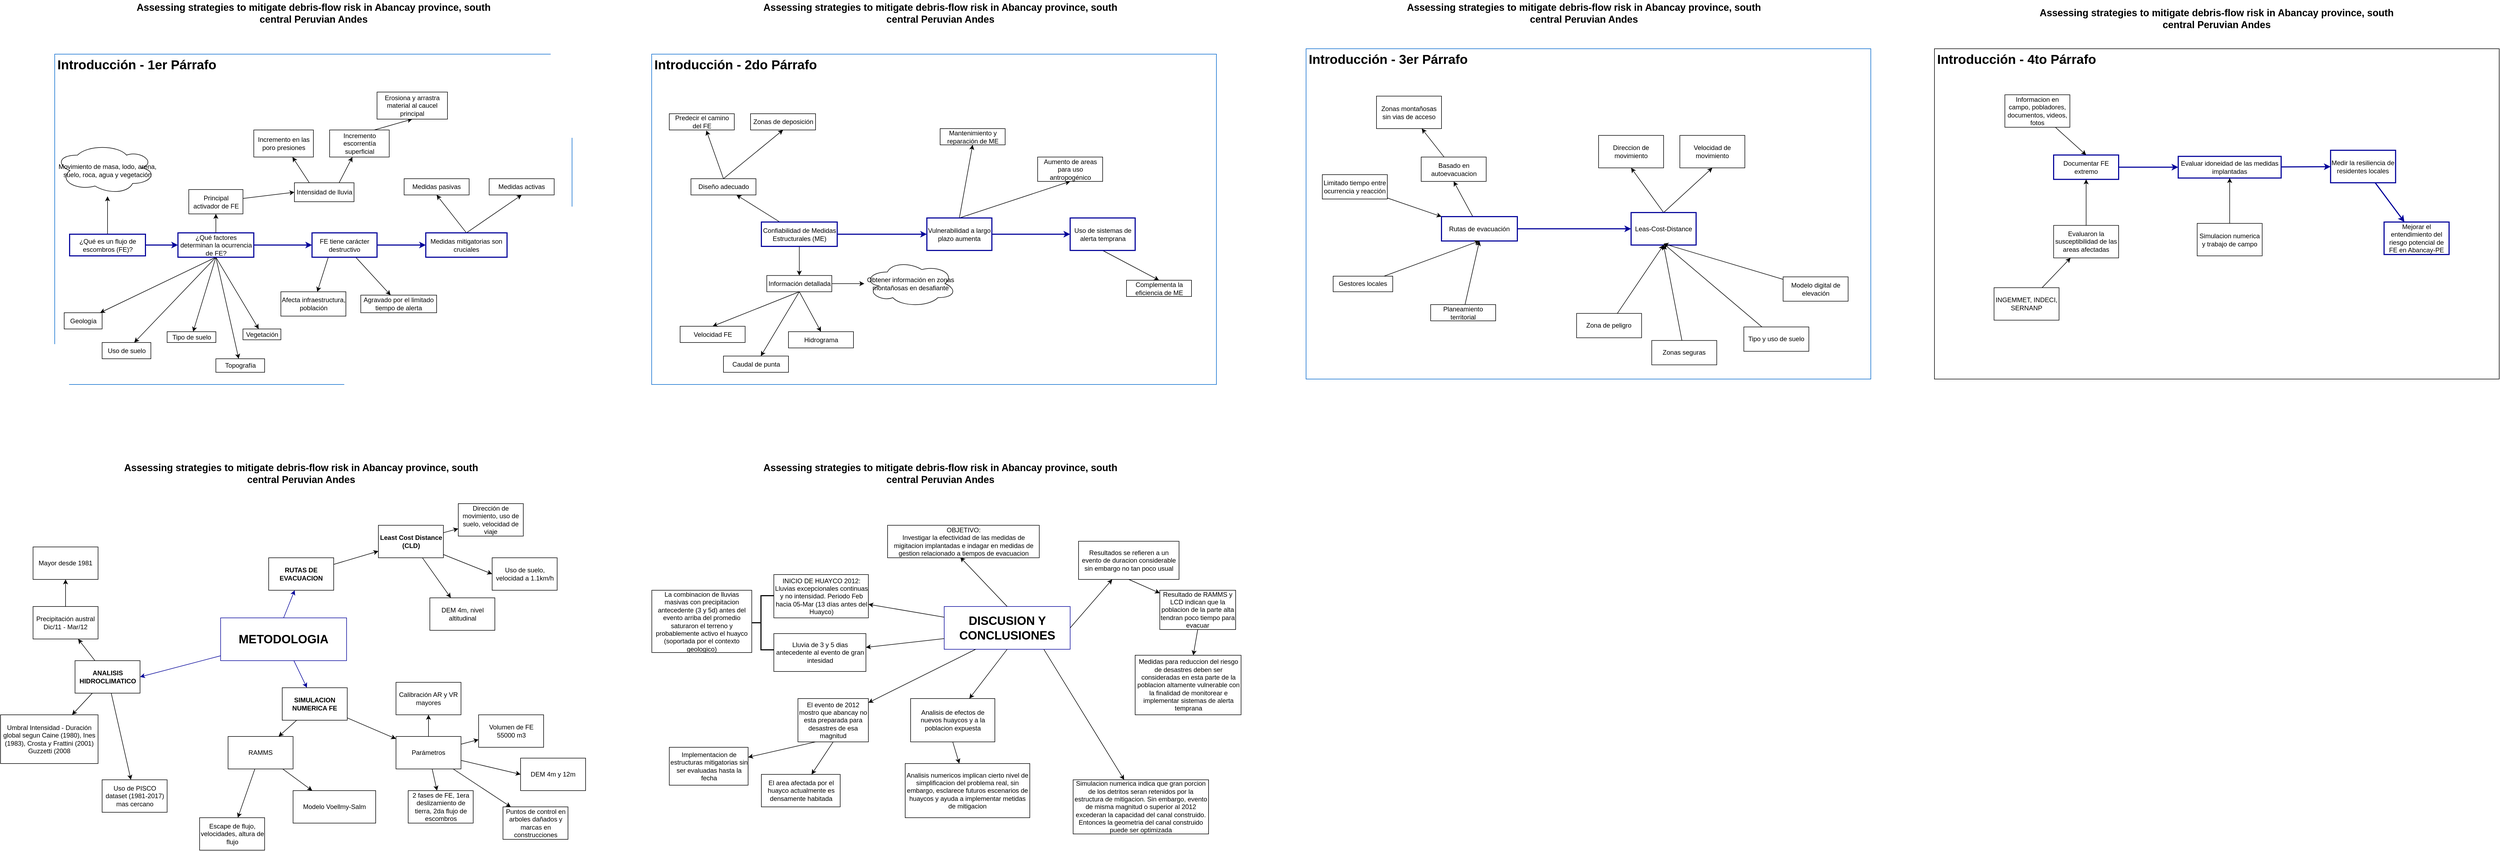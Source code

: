 <mxfile version="13.10.4" type="github">
  <diagram id="wpLm4l1lKHVmqFgt216w" name="Page-1">
    <mxGraphModel dx="1021" dy="529" grid="1" gridSize="10" guides="1" tooltips="1" connect="1" arrows="1" fold="1" page="1" pageScale="1" pageWidth="1169" pageHeight="827" math="0" shadow="0">
      <root>
        <mxCell id="0" />
        <mxCell id="1" parent="0" />
        <mxCell id="ySZGsKwig4zXzQ0qDYDw-18" value="&lt;h1&gt;Introducción - 1er Párrafo&lt;/h1&gt;" style="text;html=1;spacing=5;spacingTop=-20;whiteSpace=wrap;overflow=hidden;rounded=0;strokeColor=#0066CC;direction=west;" parent="1" vertex="1">
          <mxGeometry x="130" y="130" width="955" height="610" as="geometry" />
        </mxCell>
        <mxCell id="wNgRPNMnROrw59EM7K4U-3" value="" style="edgeStyle=orthogonalEdgeStyle;rounded=0;orthogonalLoop=1;jettySize=auto;html=1;strokeColor=#000099;strokeWidth=2;" parent="1" source="5baozU0yPbvPERcWP2Hg-1" target="wNgRPNMnROrw59EM7K4U-1" edge="1">
          <mxGeometry relative="1" as="geometry" />
        </mxCell>
        <mxCell id="wNgRPNMnROrw59EM7K4U-36" value="" style="edgeStyle=none;rounded=0;orthogonalLoop=1;jettySize=auto;html=1;" parent="1" source="5baozU0yPbvPERcWP2Hg-1" target="wNgRPNMnROrw59EM7K4U-35" edge="1">
          <mxGeometry relative="1" as="geometry" />
        </mxCell>
        <mxCell id="5baozU0yPbvPERcWP2Hg-1" value="¿Qué es un flujo de escombros (FE)?" style="rounded=0;whiteSpace=wrap;html=1;strokeColor=#000099;strokeWidth=2;" parent="1" vertex="1">
          <mxGeometry x="157.5" y="462.5" width="140" height="40" as="geometry" />
        </mxCell>
        <mxCell id="5baozU0yPbvPERcWP2Hg-2" value="&lt;div style=&quot;font-size: 18px&quot;&gt;&lt;font style=&quot;font-size: 18px&quot;&gt;&lt;b&gt;Assessing strategies to mitigate debris-flow risk in Abancay province,&amp;nbsp;&lt;/b&gt;&lt;/font&gt;&lt;b&gt;south central Peruvian Andes&lt;/b&gt;&lt;/div&gt;" style="text;html=1;strokeColor=none;fillColor=none;align=center;verticalAlign=middle;whiteSpace=wrap;rounded=0;" parent="1" vertex="1">
          <mxGeometry x="277.5" y="30" width="660" height="50" as="geometry" />
        </mxCell>
        <mxCell id="fSxVsInOuan3p5r798gy-10" value="" style="edgeStyle=orthogonalEdgeStyle;rounded=0;orthogonalLoop=1;jettySize=auto;html=1;" parent="1" edge="1">
          <mxGeometry relative="1" as="geometry">
            <mxPoint x="625.0" y="290" as="sourcePoint" />
          </mxGeometry>
        </mxCell>
        <mxCell id="fSxVsInOuan3p5r798gy-11" value="" style="edgeStyle=orthogonalEdgeStyle;rounded=0;orthogonalLoop=1;jettySize=auto;html=1;" parent="1" edge="1">
          <mxGeometry relative="1" as="geometry">
            <mxPoint x="625.0" y="410" as="sourcePoint" />
          </mxGeometry>
        </mxCell>
        <mxCell id="wNgRPNMnROrw59EM7K4U-4" value="" style="edgeStyle=orthogonalEdgeStyle;rounded=0;orthogonalLoop=1;jettySize=auto;html=1;" parent="1" source="wNgRPNMnROrw59EM7K4U-1" target="wNgRPNMnROrw59EM7K4U-2" edge="1">
          <mxGeometry relative="1" as="geometry" />
        </mxCell>
        <mxCell id="wNgRPNMnROrw59EM7K4U-22" value="" style="rounded=0;orthogonalLoop=1;jettySize=auto;html=1;exitX=0.5;exitY=1;exitDx=0;exitDy=0;" parent="1" source="wNgRPNMnROrw59EM7K4U-1" target="wNgRPNMnROrw59EM7K4U-21" edge="1">
          <mxGeometry relative="1" as="geometry" />
        </mxCell>
        <mxCell id="wNgRPNMnROrw59EM7K4U-26" style="edgeStyle=none;rounded=0;orthogonalLoop=1;jettySize=auto;html=1;exitX=0.5;exitY=1;exitDx=0;exitDy=0;" parent="1" source="wNgRPNMnROrw59EM7K4U-1" target="wNgRPNMnROrw59EM7K4U-28" edge="1">
          <mxGeometry relative="1" as="geometry">
            <mxPoint x="477.5" y="617.5" as="targetPoint" />
          </mxGeometry>
        </mxCell>
        <mxCell id="wNgRPNMnROrw59EM7K4U-29" style="edgeStyle=none;rounded=0;orthogonalLoop=1;jettySize=auto;html=1;exitX=0.5;exitY=1;exitDx=0;exitDy=0;" parent="1" source="wNgRPNMnROrw59EM7K4U-1" target="wNgRPNMnROrw59EM7K4U-30" edge="1">
          <mxGeometry relative="1" as="geometry">
            <mxPoint x="267.5" y="717.5" as="targetPoint" />
          </mxGeometry>
        </mxCell>
        <mxCell id="wNgRPNMnROrw59EM7K4U-31" style="edgeStyle=none;rounded=0;orthogonalLoop=1;jettySize=auto;html=1;exitX=0.5;exitY=1;exitDx=0;exitDy=0;" parent="1" source="wNgRPNMnROrw59EM7K4U-1" target="wNgRPNMnROrw59EM7K4U-32" edge="1">
          <mxGeometry relative="1" as="geometry">
            <mxPoint x="417.676" y="697.5" as="targetPoint" />
          </mxGeometry>
        </mxCell>
        <mxCell id="wNgRPNMnROrw59EM7K4U-33" style="edgeStyle=none;rounded=0;orthogonalLoop=1;jettySize=auto;html=1;exitX=0.5;exitY=1;exitDx=0;exitDy=0;" parent="1" source="wNgRPNMnROrw59EM7K4U-1" target="wNgRPNMnROrw59EM7K4U-34" edge="1">
          <mxGeometry relative="1" as="geometry">
            <mxPoint x="627.5" y="667.5" as="targetPoint" />
          </mxGeometry>
        </mxCell>
        <mxCell id="ySZGsKwig4zXzQ0qDYDw-6" value="" style="edgeStyle=none;rounded=0;orthogonalLoop=1;jettySize=auto;html=1;strokeColor=#000099;strokeWidth=2;" parent="1" source="wNgRPNMnROrw59EM7K4U-1" target="ySZGsKwig4zXzQ0qDYDw-5" edge="1">
          <mxGeometry relative="1" as="geometry" />
        </mxCell>
        <mxCell id="wNgRPNMnROrw59EM7K4U-1" value="¿Qué factores determinan la ocurrencia de FE?" style="rounded=0;whiteSpace=wrap;html=1;strokeColor=#000099;strokeWidth=2;" parent="1" vertex="1">
          <mxGeometry x="357.5" y="460" width="140" height="45" as="geometry" />
        </mxCell>
        <mxCell id="wNgRPNMnROrw59EM7K4U-38" value="" style="edgeStyle=none;rounded=0;orthogonalLoop=1;jettySize=auto;html=1;exitX=0.25;exitY=0;exitDx=0;exitDy=0;" parent="1" source="wNgRPNMnROrw59EM7K4U-42" target="wNgRPNMnROrw59EM7K4U-37" edge="1">
          <mxGeometry relative="1" as="geometry">
            <mxPoint x="605.5" y="397.5" as="sourcePoint" />
          </mxGeometry>
        </mxCell>
        <mxCell id="wNgRPNMnROrw59EM7K4U-41" value="" style="edgeStyle=none;rounded=0;orthogonalLoop=1;jettySize=auto;html=1;exitX=0.75;exitY=0;exitDx=0;exitDy=0;" parent="1" source="wNgRPNMnROrw59EM7K4U-42" target="wNgRPNMnROrw59EM7K4U-40" edge="1">
          <mxGeometry relative="1" as="geometry">
            <mxPoint x="627.5" y="397.5" as="sourcePoint" />
          </mxGeometry>
        </mxCell>
        <mxCell id="wNgRPNMnROrw59EM7K4U-43" style="edgeStyle=none;rounded=0;orthogonalLoop=1;jettySize=auto;html=1;entryX=0;entryY=0.5;entryDx=0;entryDy=0;" parent="1" source="wNgRPNMnROrw59EM7K4U-2" target="wNgRPNMnROrw59EM7K4U-42" edge="1">
          <mxGeometry relative="1" as="geometry" />
        </mxCell>
        <mxCell id="wNgRPNMnROrw59EM7K4U-2" value="Principal activador de FE" style="rounded=0;whiteSpace=wrap;html=1;" parent="1" vertex="1">
          <mxGeometry x="377.5" y="380" width="100" height="45" as="geometry" />
        </mxCell>
        <mxCell id="wNgRPNMnROrw59EM7K4U-21" value="Geología" style="whiteSpace=wrap;html=1;rounded=0;" parent="1" vertex="1">
          <mxGeometry x="147.5" y="607.5" width="70" height="30" as="geometry" />
        </mxCell>
        <mxCell id="wNgRPNMnROrw59EM7K4U-28" value="Topografía" style="rounded=0;whiteSpace=wrap;html=1;" parent="1" vertex="1">
          <mxGeometry x="427.5" y="692.5" width="90" height="25" as="geometry" />
        </mxCell>
        <mxCell id="wNgRPNMnROrw59EM7K4U-30" value="Uso de suelo" style="rounded=0;whiteSpace=wrap;html=1;" parent="1" vertex="1">
          <mxGeometry x="217.5" y="662.5" width="90" height="30" as="geometry" />
        </mxCell>
        <mxCell id="wNgRPNMnROrw59EM7K4U-32" value="Tipo de suelo" style="rounded=0;whiteSpace=wrap;html=1;" parent="1" vertex="1">
          <mxGeometry x="337.5" y="642.5" width="90" height="20" as="geometry" />
        </mxCell>
        <mxCell id="wNgRPNMnROrw59EM7K4U-34" value="Vegetación" style="rounded=0;whiteSpace=wrap;html=1;" parent="1" vertex="1">
          <mxGeometry x="477.5" y="637.5" width="70" height="20" as="geometry" />
        </mxCell>
        <mxCell id="wNgRPNMnROrw59EM7K4U-35" value="Movimiento de masa, lodo, arena, suelo, roca, agua y vegetación" style="ellipse;shape=cloud;whiteSpace=wrap;html=1;rounded=0;direction=west;" parent="1" vertex="1">
          <mxGeometry x="135" y="297.5" width="185" height="95" as="geometry" />
        </mxCell>
        <mxCell id="wNgRPNMnROrw59EM7K4U-37" value="Incremento en las poro presiones" style="rounded=0;whiteSpace=wrap;html=1;" parent="1" vertex="1">
          <mxGeometry x="497.5" y="270" width="110" height="50" as="geometry" />
        </mxCell>
        <mxCell id="ySZGsKwig4zXzQ0qDYDw-3" style="rounded=0;orthogonalLoop=1;jettySize=auto;html=1;exitX=0.75;exitY=0;exitDx=0;exitDy=0;entryX=0.5;entryY=1;entryDx=0;entryDy=0;" parent="1" source="wNgRPNMnROrw59EM7K4U-40" target="ySZGsKwig4zXzQ0qDYDw-2" edge="1">
          <mxGeometry relative="1" as="geometry" />
        </mxCell>
        <mxCell id="wNgRPNMnROrw59EM7K4U-40" value="Incremento escorrentía superficial" style="rounded=0;whiteSpace=wrap;html=1;" parent="1" vertex="1">
          <mxGeometry x="637.5" y="270" width="110" height="50" as="geometry" />
        </mxCell>
        <mxCell id="wNgRPNMnROrw59EM7K4U-42" value="Intensidad de lluvia" style="rounded=0;whiteSpace=wrap;html=1;" parent="1" vertex="1">
          <mxGeometry x="572.5" y="367.5" width="110" height="35" as="geometry" />
        </mxCell>
        <mxCell id="ySZGsKwig4zXzQ0qDYDw-2" value="Erosiona y arrastra material al caucel principal" style="rounded=0;whiteSpace=wrap;html=1;" parent="1" vertex="1">
          <mxGeometry x="725" y="200" width="130" height="50" as="geometry" />
        </mxCell>
        <mxCell id="ySZGsKwig4zXzQ0qDYDw-8" value="" style="edgeStyle=none;rounded=0;orthogonalLoop=1;jettySize=auto;html=1;" parent="1" source="ySZGsKwig4zXzQ0qDYDw-5" target="ySZGsKwig4zXzQ0qDYDw-7" edge="1">
          <mxGeometry relative="1" as="geometry" />
        </mxCell>
        <mxCell id="ySZGsKwig4zXzQ0qDYDw-9" style="edgeStyle=none;rounded=0;orthogonalLoop=1;jettySize=auto;html=1;exitX=0.25;exitY=1;exitDx=0;exitDy=0;" parent="1" source="ySZGsKwig4zXzQ0qDYDw-5" target="ySZGsKwig4zXzQ0qDYDw-10" edge="1">
          <mxGeometry relative="1" as="geometry">
            <mxPoint x="605" y="560" as="targetPoint" />
          </mxGeometry>
        </mxCell>
        <mxCell id="ySZGsKwig4zXzQ0qDYDw-12" value="" style="edgeStyle=none;rounded=0;orthogonalLoop=1;jettySize=auto;html=1;strokeColor=#000099;strokeWidth=2;" parent="1" source="ySZGsKwig4zXzQ0qDYDw-5" target="ySZGsKwig4zXzQ0qDYDw-11" edge="1">
          <mxGeometry relative="1" as="geometry" />
        </mxCell>
        <mxCell id="ySZGsKwig4zXzQ0qDYDw-5" value="FE tiene carácter destructivo" style="whiteSpace=wrap;html=1;rounded=0;strokeColor=#000099;strokeWidth=2;" parent="1" vertex="1">
          <mxGeometry x="605" y="460" width="120" height="45" as="geometry" />
        </mxCell>
        <mxCell id="ySZGsKwig4zXzQ0qDYDw-7" value="Agravado por el limitado tiempo de alerta" style="whiteSpace=wrap;html=1;rounded=0;" parent="1" vertex="1">
          <mxGeometry x="695" y="575" width="140" height="32.5" as="geometry" />
        </mxCell>
        <mxCell id="ySZGsKwig4zXzQ0qDYDw-10" value="Afecta infraestructura, población" style="rounded=0;whiteSpace=wrap;html=1;" parent="1" vertex="1">
          <mxGeometry x="547.5" y="568.75" width="120" height="45" as="geometry" />
        </mxCell>
        <mxCell id="ySZGsKwig4zXzQ0qDYDw-16" style="edgeStyle=none;rounded=0;orthogonalLoop=1;jettySize=auto;html=1;exitX=0.5;exitY=0;exitDx=0;exitDy=0;entryX=0.5;entryY=1;entryDx=0;entryDy=0;" parent="1" source="ySZGsKwig4zXzQ0qDYDw-11" target="ySZGsKwig4zXzQ0qDYDw-14" edge="1">
          <mxGeometry relative="1" as="geometry" />
        </mxCell>
        <mxCell id="ySZGsKwig4zXzQ0qDYDw-17" style="edgeStyle=none;rounded=0;orthogonalLoop=1;jettySize=auto;html=1;exitX=0.5;exitY=0;exitDx=0;exitDy=0;entryX=0.5;entryY=1;entryDx=0;entryDy=0;" parent="1" source="ySZGsKwig4zXzQ0qDYDw-11" target="ySZGsKwig4zXzQ0qDYDw-15" edge="1">
          <mxGeometry relative="1" as="geometry" />
        </mxCell>
        <mxCell id="ySZGsKwig4zXzQ0qDYDw-11" value="Medidas mitigatorias son cruciales" style="whiteSpace=wrap;html=1;rounded=0;strokeColor=#000099;strokeWidth=2;" parent="1" vertex="1">
          <mxGeometry x="815" y="460" width="150" height="45" as="geometry" />
        </mxCell>
        <mxCell id="ySZGsKwig4zXzQ0qDYDw-14" value="Medidas pasivas" style="rounded=0;whiteSpace=wrap;html=1;" parent="1" vertex="1">
          <mxGeometry x="775" y="360" width="120" height="30" as="geometry" />
        </mxCell>
        <mxCell id="ySZGsKwig4zXzQ0qDYDw-15" value="Medidas activas" style="rounded=0;whiteSpace=wrap;html=1;" parent="1" vertex="1">
          <mxGeometry x="932" y="360" width="120" height="30" as="geometry" />
        </mxCell>
        <mxCell id="ySZGsKwig4zXzQ0qDYDw-19" value="&lt;h1&gt;Introducción - 2do Párrafo&lt;/h1&gt;" style="text;html=1;spacing=5;spacingTop=-20;whiteSpace=wrap;overflow=hidden;rounded=0;strokeColor=#0066CC;" parent="1" vertex="1">
          <mxGeometry x="1232" y="130" width="1042.5" height="610" as="geometry" />
        </mxCell>
        <mxCell id="ySZGsKwig4zXzQ0qDYDw-20" value="&lt;div style=&quot;font-size: 18px&quot;&gt;&lt;font style=&quot;font-size: 18px&quot;&gt;&lt;b&gt;Assessing strategies to mitigate debris-flow risk in Abancay province,&amp;nbsp;&lt;/b&gt;&lt;/font&gt;&lt;b&gt;south central Peruvian Andes&lt;/b&gt;&lt;/div&gt;" style="text;html=1;strokeColor=none;fillColor=none;align=center;verticalAlign=middle;whiteSpace=wrap;rounded=0;" parent="1" vertex="1">
          <mxGeometry x="1434.5" y="30" width="660" height="50" as="geometry" />
        </mxCell>
        <mxCell id="ySZGsKwig4zXzQ0qDYDw-23" value="" style="edgeStyle=none;rounded=0;orthogonalLoop=1;jettySize=auto;html=1;" parent="1" source="ySZGsKwig4zXzQ0qDYDw-21" target="ySZGsKwig4zXzQ0qDYDw-22" edge="1">
          <mxGeometry relative="1" as="geometry" />
        </mxCell>
        <mxCell id="ySZGsKwig4zXzQ0qDYDw-29" value="" style="edgeStyle=none;rounded=0;orthogonalLoop=1;jettySize=auto;html=1;" parent="1" source="ySZGsKwig4zXzQ0qDYDw-21" target="ySZGsKwig4zXzQ0qDYDw-28" edge="1">
          <mxGeometry relative="1" as="geometry" />
        </mxCell>
        <mxCell id="Er21plmH31kkiSpSvX1S-9" value="" style="edgeStyle=none;rounded=0;orthogonalLoop=1;jettySize=auto;html=1;strokeColor=#000099;strokeWidth=2;" parent="1" source="ySZGsKwig4zXzQ0qDYDw-21" target="Er21plmH31kkiSpSvX1S-8" edge="1">
          <mxGeometry relative="1" as="geometry" />
        </mxCell>
        <mxCell id="ySZGsKwig4zXzQ0qDYDw-21" value="Confiabilidad de Medidas Estructurales (ME)" style="rounded=0;whiteSpace=wrap;html=1;fillColor=none;strokeColor=#000099;strokeWidth=2;" parent="1" vertex="1">
          <mxGeometry x="1434.5" y="440" width="140" height="45" as="geometry" />
        </mxCell>
        <mxCell id="ySZGsKwig4zXzQ0qDYDw-26" style="edgeStyle=none;rounded=0;orthogonalLoop=1;jettySize=auto;html=1;exitX=0.5;exitY=0;exitDx=0;exitDy=0;entryX=0.57;entryY=1.033;entryDx=0;entryDy=0;entryPerimeter=0;" parent="1" source="ySZGsKwig4zXzQ0qDYDw-22" target="ySZGsKwig4zXzQ0qDYDw-24" edge="1">
          <mxGeometry relative="1" as="geometry" />
        </mxCell>
        <mxCell id="ySZGsKwig4zXzQ0qDYDw-27" style="edgeStyle=none;rounded=0;orthogonalLoop=1;jettySize=auto;html=1;exitX=0.5;exitY=0;exitDx=0;exitDy=0;entryX=0.5;entryY=1;entryDx=0;entryDy=0;" parent="1" source="ySZGsKwig4zXzQ0qDYDw-22" target="ySZGsKwig4zXzQ0qDYDw-25" edge="1">
          <mxGeometry relative="1" as="geometry" />
        </mxCell>
        <mxCell id="ySZGsKwig4zXzQ0qDYDw-22" value="Diseño adecuado" style="rounded=0;whiteSpace=wrap;html=1;strokeColor=#000000;fillColor=none;" parent="1" vertex="1">
          <mxGeometry x="1304.5" y="360" width="120" height="30" as="geometry" />
        </mxCell>
        <mxCell id="ySZGsKwig4zXzQ0qDYDw-24" value="Predecir el camino del FE" style="rounded=0;whiteSpace=wrap;html=1;strokeColor=#000000;fillColor=none;" parent="1" vertex="1">
          <mxGeometry x="1264.5" y="240" width="120" height="30" as="geometry" />
        </mxCell>
        <mxCell id="ySZGsKwig4zXzQ0qDYDw-25" value="Zonas de deposición" style="rounded=0;whiteSpace=wrap;html=1;strokeColor=#000000;fillColor=none;" parent="1" vertex="1">
          <mxGeometry x="1414.5" y="240" width="120" height="30" as="geometry" />
        </mxCell>
        <mxCell id="Er21plmH31kkiSpSvX1S-3" style="rounded=0;orthogonalLoop=1;jettySize=auto;html=1;exitX=0.5;exitY=1;exitDx=0;exitDy=0;entryX=0.5;entryY=0;entryDx=0;entryDy=0;" parent="1" source="ySZGsKwig4zXzQ0qDYDw-28" target="ySZGsKwig4zXzQ0qDYDw-30" edge="1">
          <mxGeometry relative="1" as="geometry" />
        </mxCell>
        <mxCell id="Er21plmH31kkiSpSvX1S-4" style="edgeStyle=none;rounded=0;orthogonalLoop=1;jettySize=auto;html=1;exitX=0.5;exitY=1;exitDx=0;exitDy=0;" parent="1" source="ySZGsKwig4zXzQ0qDYDw-28" target="Er21plmH31kkiSpSvX1S-1" edge="1">
          <mxGeometry relative="1" as="geometry" />
        </mxCell>
        <mxCell id="Er21plmH31kkiSpSvX1S-5" style="edgeStyle=none;rounded=0;orthogonalLoop=1;jettySize=auto;html=1;exitX=0.5;exitY=1;exitDx=0;exitDy=0;entryX=0.5;entryY=0;entryDx=0;entryDy=0;" parent="1" source="ySZGsKwig4zXzQ0qDYDw-28" target="Er21plmH31kkiSpSvX1S-2" edge="1">
          <mxGeometry relative="1" as="geometry" />
        </mxCell>
        <mxCell id="Er21plmH31kkiSpSvX1S-7" value="" style="edgeStyle=none;rounded=0;orthogonalLoop=1;jettySize=auto;html=1;" parent="1" source="ySZGsKwig4zXzQ0qDYDw-28" target="Er21plmH31kkiSpSvX1S-6" edge="1">
          <mxGeometry relative="1" as="geometry" />
        </mxCell>
        <mxCell id="ySZGsKwig4zXzQ0qDYDw-28" value="Información detallada" style="whiteSpace=wrap;html=1;rounded=0;fillColor=none;" parent="1" vertex="1">
          <mxGeometry x="1444.5" y="538.75" width="120" height="30" as="geometry" />
        </mxCell>
        <mxCell id="ySZGsKwig4zXzQ0qDYDw-30" value="Velocidad FE" style="rounded=0;whiteSpace=wrap;html=1;strokeColor=#000000;fillColor=none;" parent="1" vertex="1">
          <mxGeometry x="1284.5" y="632.5" width="120" height="30" as="geometry" />
        </mxCell>
        <mxCell id="Er21plmH31kkiSpSvX1S-1" value="Caudal de punta" style="rounded=0;whiteSpace=wrap;html=1;strokeColor=#000000;fillColor=none;" parent="1" vertex="1">
          <mxGeometry x="1364.5" y="687.5" width="120" height="30" as="geometry" />
        </mxCell>
        <mxCell id="Er21plmH31kkiSpSvX1S-2" value="Hidrograma" style="rounded=0;whiteSpace=wrap;html=1;strokeColor=#000000;fillColor=none;" parent="1" vertex="1">
          <mxGeometry x="1484.5" y="642.5" width="120" height="30" as="geometry" />
        </mxCell>
        <mxCell id="Er21plmH31kkiSpSvX1S-6" value="Obtener información en zonas montañosas en desafiante" style="ellipse;shape=cloud;whiteSpace=wrap;html=1;rounded=0;fillColor=none;" parent="1" vertex="1">
          <mxGeometry x="1624.5" y="510.63" width="170" height="86.25" as="geometry" />
        </mxCell>
        <mxCell id="Er21plmH31kkiSpSvX1S-12" style="edgeStyle=none;rounded=0;orthogonalLoop=1;jettySize=auto;html=1;exitX=0.5;exitY=0;exitDx=0;exitDy=0;entryX=0.5;entryY=1;entryDx=0;entryDy=0;" parent="1" source="Er21plmH31kkiSpSvX1S-8" target="Er21plmH31kkiSpSvX1S-10" edge="1">
          <mxGeometry relative="1" as="geometry" />
        </mxCell>
        <mxCell id="Er21plmH31kkiSpSvX1S-13" style="edgeStyle=none;rounded=0;orthogonalLoop=1;jettySize=auto;html=1;exitX=0.5;exitY=0;exitDx=0;exitDy=0;entryX=0.5;entryY=1;entryDx=0;entryDy=0;" parent="1" source="Er21plmH31kkiSpSvX1S-8" target="Er21plmH31kkiSpSvX1S-11" edge="1">
          <mxGeometry relative="1" as="geometry" />
        </mxCell>
        <mxCell id="Er21plmH31kkiSpSvX1S-15" value="" style="edgeStyle=none;rounded=0;orthogonalLoop=1;jettySize=auto;html=1;strokeColor=#000099;strokeWidth=2;" parent="1" source="Er21plmH31kkiSpSvX1S-8" target="Er21plmH31kkiSpSvX1S-14" edge="1">
          <mxGeometry relative="1" as="geometry" />
        </mxCell>
        <mxCell id="Er21plmH31kkiSpSvX1S-8" value="Vulnerabilidad a largo plazo aumenta" style="whiteSpace=wrap;html=1;rounded=0;fillColor=none;strokeColor=#000099;strokeWidth=2;" parent="1" vertex="1">
          <mxGeometry x="1740" y="432.5" width="120" height="60" as="geometry" />
        </mxCell>
        <mxCell id="Er21plmH31kkiSpSvX1S-10" value="Mantenimiento y reparación de ME" style="rounded=0;whiteSpace=wrap;html=1;" parent="1" vertex="1">
          <mxGeometry x="1764.5" y="267.5" width="120" height="30" as="geometry" />
        </mxCell>
        <mxCell id="Er21plmH31kkiSpSvX1S-11" value="Aumento de areas para uso antropogénico" style="rounded=0;whiteSpace=wrap;html=1;" parent="1" vertex="1">
          <mxGeometry x="1944.5" y="320" width="120" height="45" as="geometry" />
        </mxCell>
        <mxCell id="Er21plmH31kkiSpSvX1S-17" style="edgeStyle=none;rounded=0;orthogonalLoop=1;jettySize=auto;html=1;exitX=0.5;exitY=1;exitDx=0;exitDy=0;entryX=0.5;entryY=0;entryDx=0;entryDy=0;" parent="1" source="Er21plmH31kkiSpSvX1S-14" target="Er21plmH31kkiSpSvX1S-16" edge="1">
          <mxGeometry relative="1" as="geometry" />
        </mxCell>
        <mxCell id="Er21plmH31kkiSpSvX1S-14" value="Uso de sistemas de alerta temprana" style="whiteSpace=wrap;html=1;rounded=0;fillColor=none;strokeColor=#000099;strokeWidth=2;" parent="1" vertex="1">
          <mxGeometry x="2004.5" y="432.5" width="120" height="60" as="geometry" />
        </mxCell>
        <mxCell id="Er21plmH31kkiSpSvX1S-16" value="Complementa la eficiencia de ME" style="rounded=0;whiteSpace=wrap;html=1;" parent="1" vertex="1">
          <mxGeometry x="2108.5" y="547.5" width="120" height="30" as="geometry" />
        </mxCell>
        <mxCell id="xFOhFiwMslcYFL14uzYc-1" value="&lt;h1&gt;Introducción - 3er Párrafo&lt;/h1&gt;" style="text;html=1;spacing=5;spacingTop=-20;whiteSpace=wrap;overflow=hidden;rounded=0;strokeColor=#0066CC;" parent="1" vertex="1">
          <mxGeometry x="2440" y="120" width="1042.5" height="610" as="geometry" />
        </mxCell>
        <mxCell id="xFOhFiwMslcYFL14uzYc-4" value="" style="edgeStyle=none;rounded=0;orthogonalLoop=1;jettySize=auto;html=1;strokeColor=#000099;strokeWidth=2;" parent="1" source="xFOhFiwMslcYFL14uzYc-5" target="xFOhFiwMslcYFL14uzYc-23" edge="1">
          <mxGeometry relative="1" as="geometry" />
        </mxCell>
        <mxCell id="2iJ0x8jLQ9vWATZGjLlb-4" style="rounded=0;orthogonalLoop=1;jettySize=auto;html=1;entryX=0.5;entryY=1;entryDx=0;entryDy=0;" parent="1" source="xFOhFiwMslcYFL14uzYc-5" target="2iJ0x8jLQ9vWATZGjLlb-3" edge="1">
          <mxGeometry relative="1" as="geometry" />
        </mxCell>
        <mxCell id="xFOhFiwMslcYFL14uzYc-5" value="Rutas de evacuación" style="rounded=0;whiteSpace=wrap;html=1;fillColor=none;strokeColor=#000099;strokeWidth=2;" parent="1" vertex="1">
          <mxGeometry x="2690" y="430" width="140" height="45" as="geometry" />
        </mxCell>
        <mxCell id="2iJ0x8jLQ9vWATZGjLlb-28" style="edgeStyle=none;rounded=0;orthogonalLoop=1;jettySize=auto;html=1;entryX=0.5;entryY=1;entryDx=0;entryDy=0;exitX=0.5;exitY=0;exitDx=0;exitDy=0;" parent="1" source="xFOhFiwMslcYFL14uzYc-23" target="2iJ0x8jLQ9vWATZGjLlb-15" edge="1">
          <mxGeometry relative="1" as="geometry" />
        </mxCell>
        <mxCell id="2iJ0x8jLQ9vWATZGjLlb-29" style="edgeStyle=none;rounded=0;orthogonalLoop=1;jettySize=auto;html=1;exitX=0.5;exitY=0;exitDx=0;exitDy=0;entryX=0.5;entryY=1;entryDx=0;entryDy=0;" parent="1" source="xFOhFiwMslcYFL14uzYc-23" target="2iJ0x8jLQ9vWATZGjLlb-17" edge="1">
          <mxGeometry relative="1" as="geometry" />
        </mxCell>
        <mxCell id="xFOhFiwMslcYFL14uzYc-23" value="Leas-Cost-Distance" style="whiteSpace=wrap;html=1;rounded=0;fillColor=none;strokeColor=#000099;strokeWidth=2;" parent="1" vertex="1">
          <mxGeometry x="3040" y="422.5" width="120" height="60" as="geometry" />
        </mxCell>
        <mxCell id="xFOhFiwMslcYFL14uzYc-29" value="&lt;div style=&quot;font-size: 18px&quot;&gt;&lt;font style=&quot;font-size: 18px&quot;&gt;&lt;b&gt;Assessing strategies to mitigate debris-flow risk in Abancay province,&amp;nbsp;&lt;/b&gt;&lt;/font&gt;&lt;b&gt;south central Peruvian Andes&lt;/b&gt;&lt;/div&gt;" style="text;html=1;strokeColor=none;fillColor=none;align=center;verticalAlign=middle;whiteSpace=wrap;rounded=0;" parent="1" vertex="1">
          <mxGeometry x="2622.5" y="30" width="660" height="50" as="geometry" />
        </mxCell>
        <mxCell id="2iJ0x8jLQ9vWATZGjLlb-6" value="" style="edgeStyle=none;rounded=0;orthogonalLoop=1;jettySize=auto;html=1;" parent="1" source="2iJ0x8jLQ9vWATZGjLlb-3" target="2iJ0x8jLQ9vWATZGjLlb-5" edge="1">
          <mxGeometry relative="1" as="geometry" />
        </mxCell>
        <mxCell id="2iJ0x8jLQ9vWATZGjLlb-3" value="Basado en autoevacuacion" style="rounded=0;whiteSpace=wrap;html=1;" parent="1" vertex="1">
          <mxGeometry x="2652.5" y="320" width="120" height="45" as="geometry" />
        </mxCell>
        <mxCell id="2iJ0x8jLQ9vWATZGjLlb-5" value="Zonas montañosas sin vias de acceso" style="whiteSpace=wrap;html=1;rounded=0;" parent="1" vertex="1">
          <mxGeometry x="2570" y="207.5" width="120" height="60" as="geometry" />
        </mxCell>
        <mxCell id="2iJ0x8jLQ9vWATZGjLlb-8" style="edgeStyle=none;rounded=0;orthogonalLoop=1;jettySize=auto;html=1;entryX=0.5;entryY=1;entryDx=0;entryDy=0;" parent="1" source="2iJ0x8jLQ9vWATZGjLlb-7" target="xFOhFiwMslcYFL14uzYc-5" edge="1">
          <mxGeometry relative="1" as="geometry" />
        </mxCell>
        <mxCell id="2iJ0x8jLQ9vWATZGjLlb-7" value="Gestores locales" style="rounded=0;whiteSpace=wrap;html=1;" parent="1" vertex="1">
          <mxGeometry x="2490" y="540" width="110" height="28.76" as="geometry" />
        </mxCell>
        <mxCell id="2iJ0x8jLQ9vWATZGjLlb-10" style="edgeStyle=none;rounded=0;orthogonalLoop=1;jettySize=auto;html=1;entryX=0.5;entryY=1;entryDx=0;entryDy=0;" parent="1" source="2iJ0x8jLQ9vWATZGjLlb-9" target="xFOhFiwMslcYFL14uzYc-5" edge="1">
          <mxGeometry relative="1" as="geometry" />
        </mxCell>
        <mxCell id="2iJ0x8jLQ9vWATZGjLlb-9" value="Planeamiento territorial" style="rounded=0;whiteSpace=wrap;html=1;" parent="1" vertex="1">
          <mxGeometry x="2670" y="592.5" width="120" height="30" as="geometry" />
        </mxCell>
        <mxCell id="2iJ0x8jLQ9vWATZGjLlb-14" style="edgeStyle=none;rounded=0;orthogonalLoop=1;jettySize=auto;html=1;entryX=0;entryY=0;entryDx=0;entryDy=0;" parent="1" source="2iJ0x8jLQ9vWATZGjLlb-13" target="xFOhFiwMslcYFL14uzYc-5" edge="1">
          <mxGeometry relative="1" as="geometry" />
        </mxCell>
        <mxCell id="2iJ0x8jLQ9vWATZGjLlb-13" value="Limitado tiempo entre ocurrencia y reacción" style="rounded=0;whiteSpace=wrap;html=1;" parent="1" vertex="1">
          <mxGeometry x="2470" y="352.5" width="120" height="45" as="geometry" />
        </mxCell>
        <mxCell id="2iJ0x8jLQ9vWATZGjLlb-15" value="Direccion de movimiento" style="rounded=0;whiteSpace=wrap;html=1;" parent="1" vertex="1">
          <mxGeometry x="2980" y="280" width="120" height="60" as="geometry" />
        </mxCell>
        <mxCell id="2iJ0x8jLQ9vWATZGjLlb-26" style="edgeStyle=none;rounded=0;orthogonalLoop=1;jettySize=auto;html=1;" parent="1" source="2iJ0x8jLQ9vWATZGjLlb-16" edge="1">
          <mxGeometry relative="1" as="geometry">
            <mxPoint x="3100" y="480" as="targetPoint" />
          </mxGeometry>
        </mxCell>
        <mxCell id="2iJ0x8jLQ9vWATZGjLlb-16" value="Tipo y uso de suelo" style="rounded=0;whiteSpace=wrap;html=1;" parent="1" vertex="1">
          <mxGeometry x="3248.13" y="633.75" width="120" height="45" as="geometry" />
        </mxCell>
        <mxCell id="2iJ0x8jLQ9vWATZGjLlb-17" value="Velocidad de movimiento" style="rounded=0;whiteSpace=wrap;html=1;" parent="1" vertex="1">
          <mxGeometry x="3130" y="280" width="120" height="60" as="geometry" />
        </mxCell>
        <mxCell id="2iJ0x8jLQ9vWATZGjLlb-23" style="edgeStyle=none;rounded=0;orthogonalLoop=1;jettySize=auto;html=1;entryX=0.5;entryY=1;entryDx=0;entryDy=0;" parent="1" source="2iJ0x8jLQ9vWATZGjLlb-18" target="xFOhFiwMslcYFL14uzYc-23" edge="1">
          <mxGeometry relative="1" as="geometry" />
        </mxCell>
        <mxCell id="2iJ0x8jLQ9vWATZGjLlb-18" value="Zona de peligro" style="rounded=0;whiteSpace=wrap;html=1;" parent="1" vertex="1">
          <mxGeometry x="2939.38" y="608.75" width="120" height="45" as="geometry" />
        </mxCell>
        <mxCell id="2iJ0x8jLQ9vWATZGjLlb-25" style="edgeStyle=none;rounded=0;orthogonalLoop=1;jettySize=auto;html=1;" parent="1" source="2iJ0x8jLQ9vWATZGjLlb-21" edge="1">
          <mxGeometry relative="1" as="geometry">
            <mxPoint x="3100" y="480" as="targetPoint" />
          </mxGeometry>
        </mxCell>
        <mxCell id="2iJ0x8jLQ9vWATZGjLlb-21" value="Modelo digital de elevación" style="rounded=0;whiteSpace=wrap;html=1;" parent="1" vertex="1">
          <mxGeometry x="3320.63" y="541.25" width="120" height="45" as="geometry" />
        </mxCell>
        <mxCell id="2iJ0x8jLQ9vWATZGjLlb-24" style="edgeStyle=none;rounded=0;orthogonalLoop=1;jettySize=auto;html=1;entryX=0.5;entryY=1;entryDx=0;entryDy=0;" parent="1" source="2iJ0x8jLQ9vWATZGjLlb-22" target="xFOhFiwMslcYFL14uzYc-23" edge="1">
          <mxGeometry relative="1" as="geometry" />
        </mxCell>
        <mxCell id="2iJ0x8jLQ9vWATZGjLlb-22" value="Zonas seguras" style="rounded=0;whiteSpace=wrap;html=1;" parent="1" vertex="1">
          <mxGeometry x="3078.13" y="658.75" width="120" height="45" as="geometry" />
        </mxCell>
        <mxCell id="2iJ0x8jLQ9vWATZGjLlb-31" value="&lt;h1&gt;Introducción - 4to Párrafo&lt;/h1&gt;" style="text;html=1;spacing=5;spacingTop=-20;whiteSpace=wrap;overflow=hidden;rounded=0;strokeColor=#000000;" parent="1" vertex="1">
          <mxGeometry x="3600" y="120" width="1042.5" height="610" as="geometry" />
        </mxCell>
        <mxCell id="2iJ0x8jLQ9vWATZGjLlb-32" value="&lt;div style=&quot;font-size: 18px&quot;&gt;&lt;font style=&quot;font-size: 18px&quot;&gt;&lt;b&gt;Assessing strategies to mitigate debris-flow risk in Abancay province,&amp;nbsp;&lt;/b&gt;&lt;/font&gt;&lt;b&gt;south central Peruvian Andes&lt;/b&gt;&lt;/div&gt;" style="text;html=1;strokeColor=none;fillColor=none;align=center;verticalAlign=middle;whiteSpace=wrap;rounded=0;" parent="1" vertex="1">
          <mxGeometry x="3791.25" y="40" width="660" height="50" as="geometry" />
        </mxCell>
        <mxCell id="2iJ0x8jLQ9vWATZGjLlb-42" style="edgeStyle=none;rounded=0;orthogonalLoop=1;jettySize=auto;html=1;entryX=0;entryY=0.5;entryDx=0;entryDy=0;strokeWidth=2;strokeColor=#000099;" parent="1" source="2iJ0x8jLQ9vWATZGjLlb-33" target="2iJ0x8jLQ9vWATZGjLlb-34" edge="1">
          <mxGeometry relative="1" as="geometry" />
        </mxCell>
        <mxCell id="2iJ0x8jLQ9vWATZGjLlb-33" value="Documentar FE extremo" style="rounded=0;whiteSpace=wrap;html=1;strokeWidth=2;strokeColor=#000099;" parent="1" vertex="1">
          <mxGeometry x="3820" y="316.25" width="120" height="45" as="geometry" />
        </mxCell>
        <mxCell id="2iJ0x8jLQ9vWATZGjLlb-43" style="edgeStyle=none;rounded=0;orthogonalLoop=1;jettySize=auto;html=1;strokeWidth=2;strokeColor=#000099;" parent="1" source="2iJ0x8jLQ9vWATZGjLlb-34" target="2iJ0x8jLQ9vWATZGjLlb-35" edge="1">
          <mxGeometry relative="1" as="geometry" />
        </mxCell>
        <mxCell id="2iJ0x8jLQ9vWATZGjLlb-34" value="Evaluar idoneidad de las medidas implantadas" style="rounded=0;whiteSpace=wrap;html=1;strokeWidth=2;strokeColor=#000099;" parent="1" vertex="1">
          <mxGeometry x="4050" y="318.75" width="190" height="40" as="geometry" />
        </mxCell>
        <mxCell id="2iJ0x8jLQ9vWATZGjLlb-52" value="" style="edgeStyle=none;rounded=0;orthogonalLoop=1;jettySize=auto;html=1;strokeWidth=2;strokeColor=#000099;" parent="1" source="2iJ0x8jLQ9vWATZGjLlb-35" target="2iJ0x8jLQ9vWATZGjLlb-51" edge="1">
          <mxGeometry relative="1" as="geometry" />
        </mxCell>
        <mxCell id="2iJ0x8jLQ9vWATZGjLlb-35" value="Medir la resiliencia de residentes locales" style="rounded=0;whiteSpace=wrap;html=1;strokeWidth=2;strokeColor=#000099;" parent="1" vertex="1">
          <mxGeometry x="4331.25" y="307.5" width="120" height="60" as="geometry" />
        </mxCell>
        <mxCell id="2iJ0x8jLQ9vWATZGjLlb-38" value="" style="edgeStyle=none;rounded=0;orthogonalLoop=1;jettySize=auto;html=1;" parent="1" source="2iJ0x8jLQ9vWATZGjLlb-36" target="2iJ0x8jLQ9vWATZGjLlb-37" edge="1">
          <mxGeometry relative="1" as="geometry" />
        </mxCell>
        <mxCell id="2iJ0x8jLQ9vWATZGjLlb-36" value="INGEMMET, INDECI, SERNANP" style="rounded=0;whiteSpace=wrap;html=1;" parent="1" vertex="1">
          <mxGeometry x="3710" y="561.25" width="120" height="60" as="geometry" />
        </mxCell>
        <mxCell id="2iJ0x8jLQ9vWATZGjLlb-39" style="edgeStyle=none;rounded=0;orthogonalLoop=1;jettySize=auto;html=1;entryX=0.5;entryY=1;entryDx=0;entryDy=0;" parent="1" source="2iJ0x8jLQ9vWATZGjLlb-37" target="2iJ0x8jLQ9vWATZGjLlb-33" edge="1">
          <mxGeometry relative="1" as="geometry" />
        </mxCell>
        <mxCell id="2iJ0x8jLQ9vWATZGjLlb-37" value="Evaluaron la susceptibilidad de las areas afectadas" style="rounded=0;whiteSpace=wrap;html=1;" parent="1" vertex="1">
          <mxGeometry x="3820" y="446.25" width="120" height="60" as="geometry" />
        </mxCell>
        <mxCell id="2iJ0x8jLQ9vWATZGjLlb-46" style="edgeStyle=none;rounded=0;orthogonalLoop=1;jettySize=auto;html=1;entryX=0.5;entryY=1;entryDx=0;entryDy=0;strokeWidth=1;" parent="1" source="2iJ0x8jLQ9vWATZGjLlb-44" target="2iJ0x8jLQ9vWATZGjLlb-34" edge="1">
          <mxGeometry relative="1" as="geometry" />
        </mxCell>
        <mxCell id="2iJ0x8jLQ9vWATZGjLlb-44" value="Simulacion numerica y trabajo de campo" style="rounded=0;whiteSpace=wrap;html=1;strokeWidth=1;" parent="1" vertex="1">
          <mxGeometry x="4085" y="442.5" width="120" height="60" as="geometry" />
        </mxCell>
        <mxCell id="2iJ0x8jLQ9vWATZGjLlb-50" style="edgeStyle=none;rounded=0;orthogonalLoop=1;jettySize=auto;html=1;entryX=0.5;entryY=0;entryDx=0;entryDy=0;strokeColor=#000000;strokeWidth=1;" parent="1" source="2iJ0x8jLQ9vWATZGjLlb-49" target="2iJ0x8jLQ9vWATZGjLlb-33" edge="1">
          <mxGeometry relative="1" as="geometry" />
        </mxCell>
        <mxCell id="2iJ0x8jLQ9vWATZGjLlb-49" value="Informacion en campo, pobladores, documentos, videos, fotos" style="rounded=0;whiteSpace=wrap;html=1;strokeColor=#000000;strokeWidth=1;" parent="1" vertex="1">
          <mxGeometry x="3730" y="205" width="120" height="60" as="geometry" />
        </mxCell>
        <mxCell id="2iJ0x8jLQ9vWATZGjLlb-51" value="Mejorar el entendimiento del riesgo potencial de FE en Abancay-PE" style="whiteSpace=wrap;html=1;rounded=0;strokeColor=#000099;strokeWidth=2;" parent="1" vertex="1">
          <mxGeometry x="4430" y="440" width="120" height="60" as="geometry" />
        </mxCell>
        <mxCell id="vYYVeHFWFDDA40Wc0l0g-1" value="&lt;div style=&quot;font-size: 18px&quot;&gt;&lt;font style=&quot;font-size: 18px&quot;&gt;&lt;b&gt;Assessing strategies to mitigate debris-flow risk in Abancay province,&amp;nbsp;&lt;/b&gt;&lt;/font&gt;&lt;b&gt;south central Peruvian Andes&lt;/b&gt;&lt;/div&gt;" style="text;html=1;strokeColor=none;fillColor=none;align=center;verticalAlign=middle;whiteSpace=wrap;rounded=0;" parent="1" vertex="1">
          <mxGeometry x="255" y="880" width="660" height="50" as="geometry" />
        </mxCell>
        <mxCell id="vYYVeHFWFDDA40Wc0l0g-12" style="edgeStyle=none;rounded=0;orthogonalLoop=1;jettySize=auto;html=1;entryX=1;entryY=0.5;entryDx=0;entryDy=0;strokeColor=#000099;" parent="1" source="vYYVeHFWFDDA40Wc0l0g-2" target="vYYVeHFWFDDA40Wc0l0g-3" edge="1">
          <mxGeometry relative="1" as="geometry" />
        </mxCell>
        <mxCell id="vYYVeHFWFDDA40Wc0l0g-14" value="" style="edgeStyle=none;rounded=0;orthogonalLoop=1;jettySize=auto;html=1;strokeColor=#000099;" parent="1" source="vYYVeHFWFDDA40Wc0l0g-2" target="vYYVeHFWFDDA40Wc0l0g-13" edge="1">
          <mxGeometry relative="1" as="geometry" />
        </mxCell>
        <mxCell id="vYYVeHFWFDDA40Wc0l0g-35" value="" style="edgeStyle=none;rounded=0;orthogonalLoop=1;jettySize=auto;html=1;exitX=0.5;exitY=0;exitDx=0;exitDy=0;strokeColor=#000099;" parent="1" source="vYYVeHFWFDDA40Wc0l0g-2" target="vYYVeHFWFDDA40Wc0l0g-34" edge="1">
          <mxGeometry relative="1" as="geometry">
            <mxPoint x="623.745" y="1171" as="sourcePoint" />
          </mxGeometry>
        </mxCell>
        <mxCell id="vYYVeHFWFDDA40Wc0l0g-2" value="&lt;b&gt;&lt;font style=&quot;font-size: 22px&quot;&gt;METODOLOGIA&lt;/font&gt;&lt;/b&gt;" style="rounded=0;whiteSpace=wrap;html=1;strokeColor=#000099;" parent="1" vertex="1">
          <mxGeometry x="436.25" y="1171" width="232.5" height="79" as="geometry" />
        </mxCell>
        <mxCell id="vYYVeHFWFDDA40Wc0l0g-5" value="" style="rounded=0;orthogonalLoop=1;jettySize=auto;html=1;" parent="1" source="vYYVeHFWFDDA40Wc0l0g-3" target="vYYVeHFWFDDA40Wc0l0g-4" edge="1">
          <mxGeometry relative="1" as="geometry" />
        </mxCell>
        <mxCell id="vYYVeHFWFDDA40Wc0l0g-9" value="" style="edgeStyle=none;rounded=0;orthogonalLoop=1;jettySize=auto;html=1;" parent="1" source="vYYVeHFWFDDA40Wc0l0g-3" target="vYYVeHFWFDDA40Wc0l0g-8" edge="1">
          <mxGeometry relative="1" as="geometry" />
        </mxCell>
        <mxCell id="vYYVeHFWFDDA40Wc0l0g-10" style="edgeStyle=none;rounded=0;orthogonalLoop=1;jettySize=auto;html=1;" parent="1" source="vYYVeHFWFDDA40Wc0l0g-3" target="vYYVeHFWFDDA40Wc0l0g-11" edge="1">
          <mxGeometry relative="1" as="geometry">
            <mxPoint x="120" y="1390" as="targetPoint" />
          </mxGeometry>
        </mxCell>
        <mxCell id="vYYVeHFWFDDA40Wc0l0g-3" value="&lt;b&gt;ANALISIS HIDROCLIMATICO&lt;/b&gt;" style="rounded=0;whiteSpace=wrap;html=1;" parent="1" vertex="1">
          <mxGeometry x="167.5" y="1250" width="120" height="60" as="geometry" />
        </mxCell>
        <mxCell id="vYYVeHFWFDDA40Wc0l0g-7" value="" style="edgeStyle=none;rounded=0;orthogonalLoop=1;jettySize=auto;html=1;entryX=0.5;entryY=1;entryDx=0;entryDy=0;" parent="1" source="vYYVeHFWFDDA40Wc0l0g-4" target="vYYVeHFWFDDA40Wc0l0g-6" edge="1">
          <mxGeometry relative="1" as="geometry">
            <mxPoint x="150" y="1100" as="targetPoint" />
          </mxGeometry>
        </mxCell>
        <mxCell id="vYYVeHFWFDDA40Wc0l0g-4" value="Precipitación austral Dic/11 - Mar/12" style="rounded=0;whiteSpace=wrap;html=1;" parent="1" vertex="1">
          <mxGeometry x="90" y="1150" width="120" height="60" as="geometry" />
        </mxCell>
        <mxCell id="vYYVeHFWFDDA40Wc0l0g-6" value="Mayor desde 1981" style="rounded=0;whiteSpace=wrap;html=1;" parent="1" vertex="1">
          <mxGeometry x="90" y="1040" width="120" height="60" as="geometry" />
        </mxCell>
        <mxCell id="vYYVeHFWFDDA40Wc0l0g-8" value="Uso de PISCO dataset (1981-2017) mas cercano" style="rounded=0;whiteSpace=wrap;html=1;" parent="1" vertex="1">
          <mxGeometry x="217.5" y="1470" width="120" height="60" as="geometry" />
        </mxCell>
        <mxCell id="vYYVeHFWFDDA40Wc0l0g-11" value="Umbral Intensidad - Duración global segun Caine (1980), Ines (1983), Crosta y Frattini (2001) Guzzetti (2008" style="rounded=0;whiteSpace=wrap;html=1;" parent="1" vertex="1">
          <mxGeometry x="30" y="1350" width="180" height="90" as="geometry" />
        </mxCell>
        <mxCell id="vYYVeHFWFDDA40Wc0l0g-16" value="" style="edgeStyle=none;rounded=0;orthogonalLoop=1;jettySize=auto;html=1;" parent="1" source="vYYVeHFWFDDA40Wc0l0g-13" target="vYYVeHFWFDDA40Wc0l0g-15" edge="1">
          <mxGeometry relative="1" as="geometry" />
        </mxCell>
        <mxCell id="vYYVeHFWFDDA40Wc0l0g-22" value="" style="edgeStyle=none;rounded=0;orthogonalLoop=1;jettySize=auto;html=1;" parent="1" source="vYYVeHFWFDDA40Wc0l0g-13" target="vYYVeHFWFDDA40Wc0l0g-21" edge="1">
          <mxGeometry relative="1" as="geometry" />
        </mxCell>
        <mxCell id="vYYVeHFWFDDA40Wc0l0g-13" value="&lt;b&gt;SIMULACION NUMERICA FE&lt;/b&gt;" style="rounded=0;whiteSpace=wrap;html=1;" parent="1" vertex="1">
          <mxGeometry x="550" y="1300" width="120" height="60" as="geometry" />
        </mxCell>
        <mxCell id="vYYVeHFWFDDA40Wc0l0g-18" value="" style="edgeStyle=none;rounded=0;orthogonalLoop=1;jettySize=auto;html=1;" parent="1" source="vYYVeHFWFDDA40Wc0l0g-15" target="vYYVeHFWFDDA40Wc0l0g-17" edge="1">
          <mxGeometry relative="1" as="geometry" />
        </mxCell>
        <mxCell id="vYYVeHFWFDDA40Wc0l0g-20" value="" style="edgeStyle=none;rounded=0;orthogonalLoop=1;jettySize=auto;html=1;" parent="1" source="vYYVeHFWFDDA40Wc0l0g-15" target="vYYVeHFWFDDA40Wc0l0g-19" edge="1">
          <mxGeometry relative="1" as="geometry" />
        </mxCell>
        <mxCell id="vYYVeHFWFDDA40Wc0l0g-15" value="RAMMS" style="rounded=0;whiteSpace=wrap;html=1;" parent="1" vertex="1">
          <mxGeometry x="450" y="1390" width="120" height="60" as="geometry" />
        </mxCell>
        <mxCell id="vYYVeHFWFDDA40Wc0l0g-17" value="Escape de flujo, velocidades, altura de flujo" style="rounded=0;whiteSpace=wrap;html=1;" parent="1" vertex="1">
          <mxGeometry x="397.5" y="1540" width="120" height="60" as="geometry" />
        </mxCell>
        <mxCell id="vYYVeHFWFDDA40Wc0l0g-19" value="Modelo Voellmy-Salm" style="rounded=0;whiteSpace=wrap;html=1;" parent="1" vertex="1">
          <mxGeometry x="570" y="1490" width="152.5" height="60" as="geometry" />
        </mxCell>
        <mxCell id="vYYVeHFWFDDA40Wc0l0g-24" value="" style="edgeStyle=none;rounded=0;orthogonalLoop=1;jettySize=auto;html=1;entryX=0;entryY=0.5;entryDx=0;entryDy=0;" parent="1" source="vYYVeHFWFDDA40Wc0l0g-21" target="vYYVeHFWFDDA40Wc0l0g-23" edge="1">
          <mxGeometry relative="1" as="geometry">
            <mxPoint x="1009.5" y="1457.976" as="targetPoint" />
          </mxGeometry>
        </mxCell>
        <mxCell id="vYYVeHFWFDDA40Wc0l0g-26" value="" style="edgeStyle=none;rounded=0;orthogonalLoop=1;jettySize=auto;html=1;" parent="1" source="vYYVeHFWFDDA40Wc0l0g-21" target="vYYVeHFWFDDA40Wc0l0g-25" edge="1">
          <mxGeometry relative="1" as="geometry" />
        </mxCell>
        <mxCell id="vYYVeHFWFDDA40Wc0l0g-28" value="" style="edgeStyle=none;rounded=0;orthogonalLoop=1;jettySize=auto;html=1;" parent="1" source="vYYVeHFWFDDA40Wc0l0g-21" target="vYYVeHFWFDDA40Wc0l0g-27" edge="1">
          <mxGeometry relative="1" as="geometry" />
        </mxCell>
        <mxCell id="vYYVeHFWFDDA40Wc0l0g-30" value="" style="edgeStyle=none;rounded=0;orthogonalLoop=1;jettySize=auto;html=1;" parent="1" source="vYYVeHFWFDDA40Wc0l0g-21" target="vYYVeHFWFDDA40Wc0l0g-29" edge="1">
          <mxGeometry relative="1" as="geometry" />
        </mxCell>
        <mxCell id="vYYVeHFWFDDA40Wc0l0g-31" style="edgeStyle=none;rounded=0;orthogonalLoop=1;jettySize=auto;html=1;" parent="1" source="vYYVeHFWFDDA40Wc0l0g-21" target="vYYVeHFWFDDA40Wc0l0g-32" edge="1">
          <mxGeometry relative="1" as="geometry">
            <mxPoint x="1017.5" y="1550" as="targetPoint" />
          </mxGeometry>
        </mxCell>
        <mxCell id="vYYVeHFWFDDA40Wc0l0g-21" value="Parámetros" style="rounded=0;whiteSpace=wrap;html=1;" parent="1" vertex="1">
          <mxGeometry x="760" y="1390" width="120" height="60" as="geometry" />
        </mxCell>
        <mxCell id="vYYVeHFWFDDA40Wc0l0g-23" value="DEM 4m y 12m" style="rounded=0;whiteSpace=wrap;html=1;" parent="1" vertex="1">
          <mxGeometry x="990" y="1430" width="120" height="60" as="geometry" />
        </mxCell>
        <mxCell id="vYYVeHFWFDDA40Wc0l0g-25" value="Volumen de FE 55000 m3" style="rounded=0;whiteSpace=wrap;html=1;" parent="1" vertex="1">
          <mxGeometry x="912.5" y="1350" width="120" height="60" as="geometry" />
        </mxCell>
        <mxCell id="vYYVeHFWFDDA40Wc0l0g-27" value="2 fases de FE, 1era deslizamiento de tierra, 2da flujo de escombros" style="rounded=0;whiteSpace=wrap;html=1;" parent="1" vertex="1">
          <mxGeometry x="782.5" y="1490" width="120" height="60" as="geometry" />
        </mxCell>
        <mxCell id="vYYVeHFWFDDA40Wc0l0g-29" value="Calibración AR y VR mayores" style="rounded=0;whiteSpace=wrap;html=1;" parent="1" vertex="1">
          <mxGeometry x="760" y="1290" width="120" height="60" as="geometry" />
        </mxCell>
        <mxCell id="vYYVeHFWFDDA40Wc0l0g-32" value="Puntos de control en arboles dañados y marcas en construcciones" style="rounded=0;whiteSpace=wrap;html=1;" parent="1" vertex="1">
          <mxGeometry x="957.5" y="1520" width="120" height="60" as="geometry" />
        </mxCell>
        <mxCell id="vYYVeHFWFDDA40Wc0l0g-37" value="" style="edgeStyle=none;rounded=0;orthogonalLoop=1;jettySize=auto;html=1;" parent="1" source="vYYVeHFWFDDA40Wc0l0g-34" target="vYYVeHFWFDDA40Wc0l0g-36" edge="1">
          <mxGeometry relative="1" as="geometry" />
        </mxCell>
        <mxCell id="vYYVeHFWFDDA40Wc0l0g-34" value="&lt;b&gt;RUTAS DE EVACUACION&lt;/b&gt;" style="rounded=0;whiteSpace=wrap;html=1;" parent="1" vertex="1">
          <mxGeometry x="525" y="1060" width="120" height="60" as="geometry" />
        </mxCell>
        <mxCell id="vYYVeHFWFDDA40Wc0l0g-39" value="" style="edgeStyle=none;rounded=0;orthogonalLoop=1;jettySize=auto;html=1;" parent="1" source="vYYVeHFWFDDA40Wc0l0g-36" target="vYYVeHFWFDDA40Wc0l0g-38" edge="1">
          <mxGeometry relative="1" as="geometry" />
        </mxCell>
        <mxCell id="vYYVeHFWFDDA40Wc0l0g-41" value="" style="edgeStyle=none;rounded=0;orthogonalLoop=1;jettySize=auto;html=1;" parent="1" source="vYYVeHFWFDDA40Wc0l0g-36" target="vYYVeHFWFDDA40Wc0l0g-40" edge="1">
          <mxGeometry relative="1" as="geometry" />
        </mxCell>
        <mxCell id="vYYVeHFWFDDA40Wc0l0g-42" style="edgeStyle=none;rounded=0;orthogonalLoop=1;jettySize=auto;html=1;entryX=0;entryY=0.5;entryDx=0;entryDy=0;" parent="1" source="vYYVeHFWFDDA40Wc0l0g-36" target="vYYVeHFWFDDA40Wc0l0g-44" edge="1">
          <mxGeometry relative="1" as="geometry">
            <mxPoint x="1010" y="1090" as="targetPoint" />
          </mxGeometry>
        </mxCell>
        <mxCell id="vYYVeHFWFDDA40Wc0l0g-36" value="&lt;b&gt;Least Cost Distance (CLD)&lt;/b&gt;" style="rounded=0;whiteSpace=wrap;html=1;" parent="1" vertex="1">
          <mxGeometry x="727.5" y="1000" width="120" height="60" as="geometry" />
        </mxCell>
        <mxCell id="vYYVeHFWFDDA40Wc0l0g-38" value="Dirección de movimiento, uso de suelo, velocidad de viaje" style="rounded=0;whiteSpace=wrap;html=1;" parent="1" vertex="1">
          <mxGeometry x="875" y="960" width="120" height="60" as="geometry" />
        </mxCell>
        <mxCell id="vYYVeHFWFDDA40Wc0l0g-40" value="DEM 4m, nivel altitudinal" style="rounded=0;whiteSpace=wrap;html=1;" parent="1" vertex="1">
          <mxGeometry x="822.5" y="1134" width="120" height="60" as="geometry" />
        </mxCell>
        <mxCell id="vYYVeHFWFDDA40Wc0l0g-44" value="Uso de suelo, velocidad a 1.1km/h" style="rounded=0;whiteSpace=wrap;html=1;" parent="1" vertex="1">
          <mxGeometry x="937.5" y="1060" width="120" height="60" as="geometry" />
        </mxCell>
        <mxCell id="05dwUBeXBVv7pAR4uKAy-1" value="&lt;div style=&quot;font-size: 18px&quot;&gt;&lt;font style=&quot;font-size: 18px&quot;&gt;&lt;b&gt;Assessing strategies to mitigate debris-flow risk in Abancay province,&amp;nbsp;&lt;/b&gt;&lt;/font&gt;&lt;b&gt;south central Peruvian Andes&lt;/b&gt;&lt;/div&gt;" style="text;html=1;strokeColor=none;fillColor=none;align=center;verticalAlign=middle;whiteSpace=wrap;rounded=0;" parent="1" vertex="1">
          <mxGeometry x="1434.5" y="880" width="660" height="50" as="geometry" />
        </mxCell>
        <mxCell id="6wLMWecbSy31O0W6-ory-2" value="&lt;b&gt;&lt;font style=&quot;font-size: 22px&quot;&gt;DISCUSION Y CONCLUSIONES&lt;/font&gt;&lt;/b&gt;" style="rounded=0;whiteSpace=wrap;html=1;strokeColor=#000099;" parent="1" vertex="1">
          <mxGeometry x="1772" y="1150" width="232.5" height="79" as="geometry" />
        </mxCell>
        <mxCell id="6wLMWecbSy31O0W6-ory-3" value="" style="endArrow=classic;html=1;exitX=0.5;exitY=0;exitDx=0;exitDy=0;entryX=0.479;entryY=0.983;entryDx=0;entryDy=0;entryPerimeter=0;" parent="1" source="6wLMWecbSy31O0W6-ory-2" target="6wLMWecbSy31O0W6-ory-4" edge="1">
          <mxGeometry width="50" height="50" relative="1" as="geometry">
            <mxPoint x="1857.5" y="1260" as="sourcePoint" />
            <mxPoint x="1667.5" y="1050" as="targetPoint" />
          </mxGeometry>
        </mxCell>
        <mxCell id="6wLMWecbSy31O0W6-ory-4" value="OBJETIVO:&lt;br&gt;Investigar la efectividad de las medidas de migitacion implantadas e indagar en medidas de gestion relacionado a tiempos de evacuacion" style="rounded=0;whiteSpace=wrap;html=1;" parent="1" vertex="1">
          <mxGeometry x="1667.5" y="1000" width="280" height="60" as="geometry" />
        </mxCell>
        <mxCell id="6wLMWecbSy31O0W6-ory-5" value="" style="endArrow=classic;html=1;exitX=0;exitY=0.25;exitDx=0;exitDy=0;" parent="1" source="6wLMWecbSy31O0W6-ory-2" target="6wLMWecbSy31O0W6-ory-6" edge="1">
          <mxGeometry width="50" height="50" relative="1" as="geometry">
            <mxPoint x="1867.5" y="1150" as="sourcePoint" />
            <mxPoint x="1637.5" y="1170" as="targetPoint" />
          </mxGeometry>
        </mxCell>
        <mxCell id="6wLMWecbSy31O0W6-ory-6" value="INICIO DE HUAYCO 2012:&lt;br&gt;Lluvias excepcionales continuas y no intensidad. Periodo Feb hacia 05-Mar (13 días antes del Huayco)" style="rounded=0;whiteSpace=wrap;html=1;" parent="1" vertex="1">
          <mxGeometry x="1457.5" y="1091" width="174.5" height="80" as="geometry" />
        </mxCell>
        <mxCell id="Of3RIeQDwXBQ1127IJgq-1" value="" style="endArrow=classic;html=1;exitX=0;exitY=0.75;exitDx=0;exitDy=0;" edge="1" parent="1" source="6wLMWecbSy31O0W6-ory-2" target="Of3RIeQDwXBQ1127IJgq-2">
          <mxGeometry width="50" height="50" relative="1" as="geometry">
            <mxPoint x="1737.5" y="1200" as="sourcePoint" />
            <mxPoint x="1637.5" y="1260" as="targetPoint" />
          </mxGeometry>
        </mxCell>
        <mxCell id="Of3RIeQDwXBQ1127IJgq-2" value="Lluvia de 3 y 5 dias antecedente al evento de gran intesidad" style="rounded=0;whiteSpace=wrap;html=1;" vertex="1" parent="1">
          <mxGeometry x="1457.5" y="1200" width="170" height="70" as="geometry" />
        </mxCell>
        <mxCell id="Of3RIeQDwXBQ1127IJgq-3" value="" style="strokeWidth=2;html=1;shape=mxgraph.flowchart.annotation_2;align=left;labelPosition=right;pointerEvents=1;" vertex="1" parent="1">
          <mxGeometry x="1410" y="1130" width="47.5" height="100" as="geometry" />
        </mxCell>
        <mxCell id="Of3RIeQDwXBQ1127IJgq-4" value="La combinacion de lluvias masivas con precipitacion antecedente (3 y 5d) antes del evento arriba del promedio saturaron el terreno y probablemente activo el huayco (soportada por el contexto geologico)" style="rounded=0;whiteSpace=wrap;html=1;" vertex="1" parent="1">
          <mxGeometry x="1232.25" y="1120" width="184.5" height="115" as="geometry" />
        </mxCell>
        <mxCell id="Of3RIeQDwXBQ1127IJgq-6" value="" style="endArrow=classic;html=1;exitX=0.25;exitY=1;exitDx=0;exitDy=0;" edge="1" parent="1" source="6wLMWecbSy31O0W6-ory-2" target="Of3RIeQDwXBQ1127IJgq-7">
          <mxGeometry width="50" height="50" relative="1" as="geometry">
            <mxPoint x="1620" y="1300" as="sourcePoint" />
            <mxPoint x="1670" y="1310" as="targetPoint" />
          </mxGeometry>
        </mxCell>
        <mxCell id="Of3RIeQDwXBQ1127IJgq-7" value="El evento de 2012 mostro que abancay no esta preparada para desastres de esa magnitud" style="rounded=0;whiteSpace=wrap;html=1;" vertex="1" parent="1">
          <mxGeometry x="1502" y="1320" width="130" height="80" as="geometry" />
        </mxCell>
        <mxCell id="Of3RIeQDwXBQ1127IJgq-9" value="" style="endArrow=classic;html=1;exitX=0.25;exitY=1;exitDx=0;exitDy=0;" edge="1" parent="1" source="Of3RIeQDwXBQ1127IJgq-7" target="Of3RIeQDwXBQ1127IJgq-10">
          <mxGeometry width="50" height="50" relative="1" as="geometry">
            <mxPoint x="1620" y="1470" as="sourcePoint" />
            <mxPoint x="1460" y="1450" as="targetPoint" />
          </mxGeometry>
        </mxCell>
        <mxCell id="Of3RIeQDwXBQ1127IJgq-10" value="Implementacion de estructuras mitigatorias sin ser evaluadas hasta la fecha" style="rounded=0;whiteSpace=wrap;html=1;" vertex="1" parent="1">
          <mxGeometry x="1264.5" y="1410" width="145.5" height="70" as="geometry" />
        </mxCell>
        <mxCell id="Of3RIeQDwXBQ1127IJgq-11" value="" style="endArrow=classic;html=1;exitX=0.5;exitY=1;exitDx=0;exitDy=0;" edge="1" parent="1" source="Of3RIeQDwXBQ1127IJgq-7" target="Of3RIeQDwXBQ1127IJgq-12">
          <mxGeometry width="50" height="50" relative="1" as="geometry">
            <mxPoint x="1620" y="1440" as="sourcePoint" />
            <mxPoint x="1510" y="1450" as="targetPoint" />
          </mxGeometry>
        </mxCell>
        <mxCell id="Of3RIeQDwXBQ1127IJgq-12" value="El area afectada por el huayco actualmente es densamente habitada" style="rounded=0;whiteSpace=wrap;html=1;" vertex="1" parent="1">
          <mxGeometry x="1434.5" y="1460" width="145.5" height="60" as="geometry" />
        </mxCell>
        <mxCell id="Of3RIeQDwXBQ1127IJgq-13" value="" style="endArrow=classic;html=1;exitX=0.5;exitY=1;exitDx=0;exitDy=0;" edge="1" parent="1" source="6wLMWecbSy31O0W6-ory-2" target="Of3RIeQDwXBQ1127IJgq-14">
          <mxGeometry width="50" height="50" relative="1" as="geometry">
            <mxPoint x="1900" y="1320" as="sourcePoint" />
            <mxPoint x="1950" y="1270" as="targetPoint" />
          </mxGeometry>
        </mxCell>
        <mxCell id="Of3RIeQDwXBQ1127IJgq-14" value="Analisis de efectos de nuevos huaycos y a la poblacion expuesta" style="rounded=0;whiteSpace=wrap;html=1;" vertex="1" parent="1">
          <mxGeometry x="1710" y="1320" width="155.5" height="80" as="geometry" />
        </mxCell>
        <mxCell id="Of3RIeQDwXBQ1127IJgq-16" value="" style="endArrow=classic;html=1;exitX=0.5;exitY=1;exitDx=0;exitDy=0;" edge="1" parent="1" source="Of3RIeQDwXBQ1127IJgq-14" target="Of3RIeQDwXBQ1127IJgq-17">
          <mxGeometry width="50" height="50" relative="1" as="geometry">
            <mxPoint x="1900" y="1410" as="sourcePoint" />
            <mxPoint x="1760" y="1470" as="targetPoint" />
          </mxGeometry>
        </mxCell>
        <mxCell id="Of3RIeQDwXBQ1127IJgq-17" value="Analisis numericos implican cierto nivel de simplificacion del problema real, sin embargo, esclarece futuros escenarios de huaycos y ayuda a implementar metidas de mitigacion" style="rounded=0;whiteSpace=wrap;html=1;" vertex="1" parent="1">
          <mxGeometry x="1700" y="1440" width="230" height="100" as="geometry" />
        </mxCell>
        <mxCell id="Of3RIeQDwXBQ1127IJgq-18" value="" style="endArrow=classic;html=1;exitX=0.791;exitY=1;exitDx=0;exitDy=0;exitPerimeter=0;" edge="1" parent="1" source="6wLMWecbSy31O0W6-ory-2" target="Of3RIeQDwXBQ1127IJgq-19">
          <mxGeometry width="50" height="50" relative="1" as="geometry">
            <mxPoint x="1900" y="1350" as="sourcePoint" />
            <mxPoint x="2000" y="1300" as="targetPoint" />
          </mxGeometry>
        </mxCell>
        <mxCell id="Of3RIeQDwXBQ1127IJgq-19" value="Simulacion numerica indica que gran porcion de los detritos seran retenidos por la estructura de mitigacion. Sin embargo, evento de misma magnitud o superior al 2012 excederan la capacidad del canal construido. Entonces la geometria del canal construido puede ser optimizada" style="rounded=0;whiteSpace=wrap;html=1;" vertex="1" parent="1">
          <mxGeometry x="2010" y="1470" width="250" height="100" as="geometry" />
        </mxCell>
        <mxCell id="Of3RIeQDwXBQ1127IJgq-20" value="" style="endArrow=classic;html=1;exitX=1;exitY=0.5;exitDx=0;exitDy=0;" edge="1" parent="1" source="6wLMWecbSy31O0W6-ory-2" target="Of3RIeQDwXBQ1127IJgq-21">
          <mxGeometry width="50" height="50" relative="1" as="geometry">
            <mxPoint x="1900" y="1270" as="sourcePoint" />
            <mxPoint x="2060" y="1190" as="targetPoint" />
          </mxGeometry>
        </mxCell>
        <mxCell id="Of3RIeQDwXBQ1127IJgq-21" value="Resultados se refieren a un evento de duracion considerable sin embargo no tan poco usual" style="rounded=0;whiteSpace=wrap;html=1;" vertex="1" parent="1">
          <mxGeometry x="2020" y="1029.5" width="185.5" height="70.5" as="geometry" />
        </mxCell>
        <mxCell id="Of3RIeQDwXBQ1127IJgq-22" value="" style="endArrow=classic;html=1;exitX=0.5;exitY=1;exitDx=0;exitDy=0;" edge="1" parent="1" source="Of3RIeQDwXBQ1127IJgq-21" target="Of3RIeQDwXBQ1127IJgq-23">
          <mxGeometry width="50" height="50" relative="1" as="geometry">
            <mxPoint x="1900" y="1240" as="sourcePoint" />
            <mxPoint x="2170" y="1160" as="targetPoint" />
          </mxGeometry>
        </mxCell>
        <mxCell id="Of3RIeQDwXBQ1127IJgq-23" value="Resultado de RAMMS y LCD indican que la poblacion de la parte alta tendran poco tiempo para evacuar" style="rounded=0;whiteSpace=wrap;html=1;" vertex="1" parent="1">
          <mxGeometry x="2170" y="1120" width="140" height="72.5" as="geometry" />
        </mxCell>
        <mxCell id="Of3RIeQDwXBQ1127IJgq-24" value="" style="endArrow=classic;html=1;exitX=0.5;exitY=1;exitDx=0;exitDy=0;" edge="1" parent="1" source="Of3RIeQDwXBQ1127IJgq-23" target="Of3RIeQDwXBQ1127IJgq-25">
          <mxGeometry width="50" height="50" relative="1" as="geometry">
            <mxPoint x="2160" y="1220" as="sourcePoint" />
            <mxPoint x="2220" y="1230" as="targetPoint" />
          </mxGeometry>
        </mxCell>
        <mxCell id="Of3RIeQDwXBQ1127IJgq-25" value="Medidas para reduccion del riesgo de desastres deben ser consideradas en esta parte de la poblacion altamente vulnerable con la finalidad de monitorear e implementar sistemas de alerta temprana" style="rounded=0;whiteSpace=wrap;html=1;" vertex="1" parent="1">
          <mxGeometry x="2124.5" y="1240" width="195.5" height="110" as="geometry" />
        </mxCell>
      </root>
    </mxGraphModel>
  </diagram>
</mxfile>
